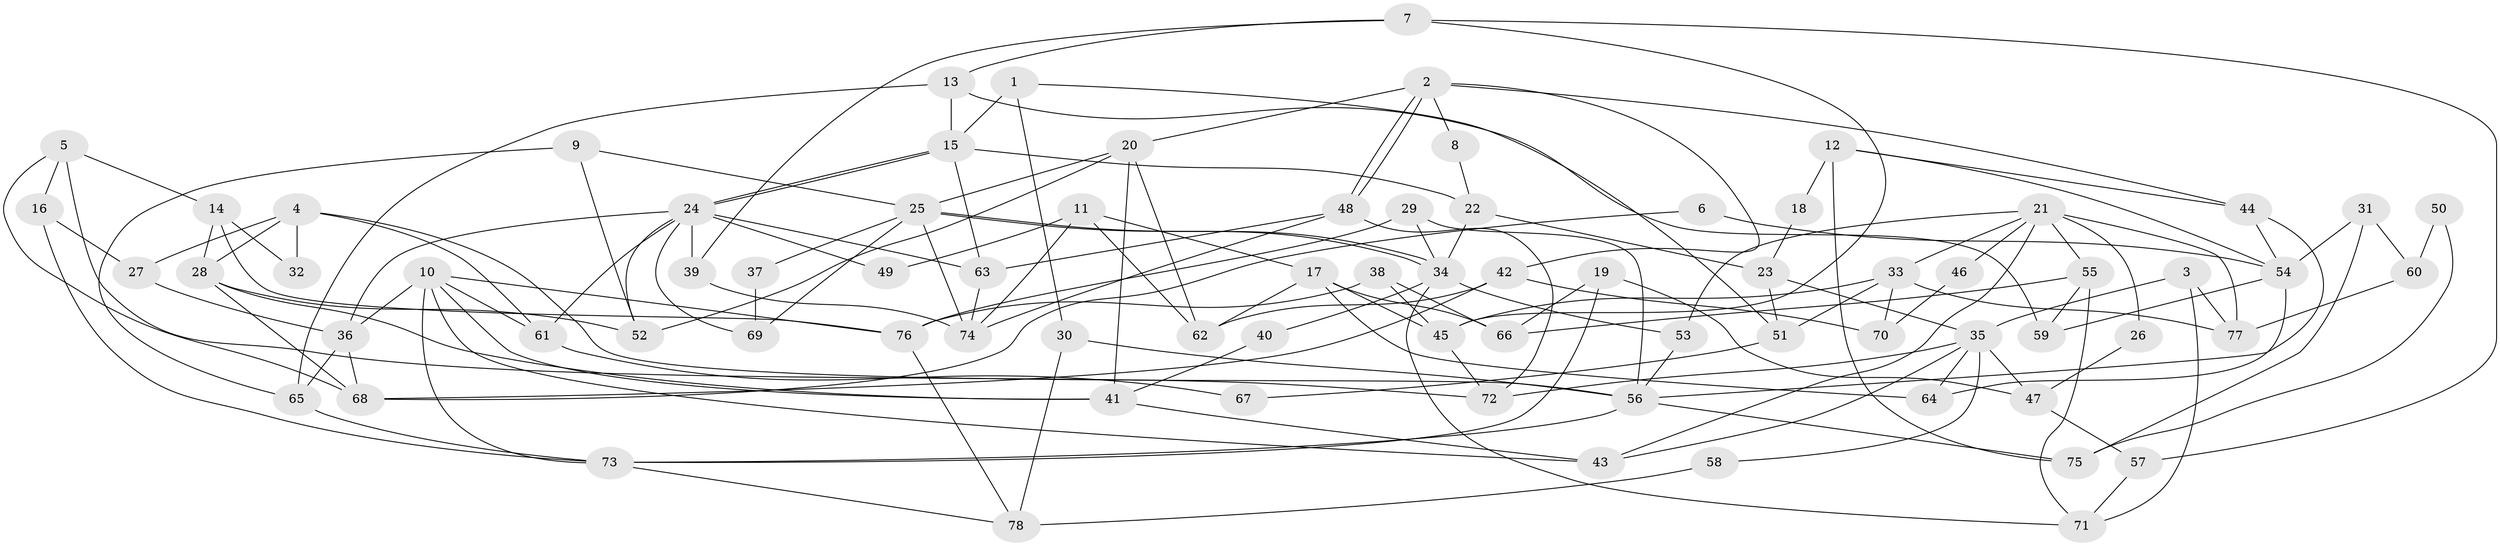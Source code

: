 // Generated by graph-tools (version 1.1) at 2025/02/03/09/25 03:02:01]
// undirected, 78 vertices, 156 edges
graph export_dot {
graph [start="1"]
  node [color=gray90,style=filled];
  1;
  2;
  3;
  4;
  5;
  6;
  7;
  8;
  9;
  10;
  11;
  12;
  13;
  14;
  15;
  16;
  17;
  18;
  19;
  20;
  21;
  22;
  23;
  24;
  25;
  26;
  27;
  28;
  29;
  30;
  31;
  32;
  33;
  34;
  35;
  36;
  37;
  38;
  39;
  40;
  41;
  42;
  43;
  44;
  45;
  46;
  47;
  48;
  49;
  50;
  51;
  52;
  53;
  54;
  55;
  56;
  57;
  58;
  59;
  60;
  61;
  62;
  63;
  64;
  65;
  66;
  67;
  68;
  69;
  70;
  71;
  72;
  73;
  74;
  75;
  76;
  77;
  78;
  1 -- 15;
  1 -- 30;
  1 -- 51;
  2 -- 20;
  2 -- 48;
  2 -- 48;
  2 -- 8;
  2 -- 42;
  2 -- 44;
  3 -- 77;
  3 -- 35;
  3 -- 71;
  4 -- 61;
  4 -- 56;
  4 -- 27;
  4 -- 28;
  4 -- 32;
  5 -- 68;
  5 -- 16;
  5 -- 14;
  5 -- 72;
  6 -- 68;
  6 -- 54;
  7 -- 13;
  7 -- 39;
  7 -- 45;
  7 -- 57;
  8 -- 22;
  9 -- 25;
  9 -- 65;
  9 -- 52;
  10 -- 41;
  10 -- 36;
  10 -- 43;
  10 -- 61;
  10 -- 73;
  10 -- 76;
  11 -- 74;
  11 -- 17;
  11 -- 49;
  11 -- 62;
  12 -- 44;
  12 -- 54;
  12 -- 18;
  12 -- 75;
  13 -- 59;
  13 -- 15;
  13 -- 65;
  14 -- 28;
  14 -- 32;
  14 -- 76;
  15 -- 63;
  15 -- 24;
  15 -- 24;
  15 -- 22;
  16 -- 73;
  16 -- 27;
  17 -- 45;
  17 -- 62;
  17 -- 64;
  17 -- 66;
  18 -- 23;
  19 -- 73;
  19 -- 66;
  19 -- 47;
  20 -- 52;
  20 -- 62;
  20 -- 25;
  20 -- 41;
  21 -- 55;
  21 -- 33;
  21 -- 26;
  21 -- 43;
  21 -- 46;
  21 -- 53;
  21 -- 77;
  22 -- 34;
  22 -- 23;
  23 -- 35;
  23 -- 51;
  24 -- 52;
  24 -- 36;
  24 -- 39;
  24 -- 49;
  24 -- 61;
  24 -- 63;
  24 -- 69;
  25 -- 34;
  25 -- 34;
  25 -- 37;
  25 -- 69;
  25 -- 74;
  26 -- 47;
  27 -- 36;
  28 -- 41;
  28 -- 52;
  28 -- 68;
  29 -- 76;
  29 -- 34;
  29 -- 56;
  30 -- 78;
  30 -- 56;
  31 -- 75;
  31 -- 54;
  31 -- 60;
  33 -- 51;
  33 -- 45;
  33 -- 70;
  33 -- 77;
  34 -- 71;
  34 -- 40;
  34 -- 53;
  35 -- 72;
  35 -- 43;
  35 -- 47;
  35 -- 58;
  35 -- 64;
  36 -- 65;
  36 -- 68;
  37 -- 69;
  38 -- 76;
  38 -- 45;
  38 -- 66;
  39 -- 74;
  40 -- 41;
  41 -- 43;
  42 -- 68;
  42 -- 62;
  42 -- 70;
  44 -- 56;
  44 -- 54;
  45 -- 72;
  46 -- 70;
  47 -- 57;
  48 -- 63;
  48 -- 72;
  48 -- 74;
  50 -- 60;
  50 -- 75;
  51 -- 67;
  53 -- 56;
  54 -- 64;
  54 -- 59;
  55 -- 66;
  55 -- 71;
  55 -- 59;
  56 -- 73;
  56 -- 75;
  57 -- 71;
  58 -- 78;
  60 -- 77;
  61 -- 67;
  63 -- 74;
  65 -- 73;
  73 -- 78;
  76 -- 78;
}
